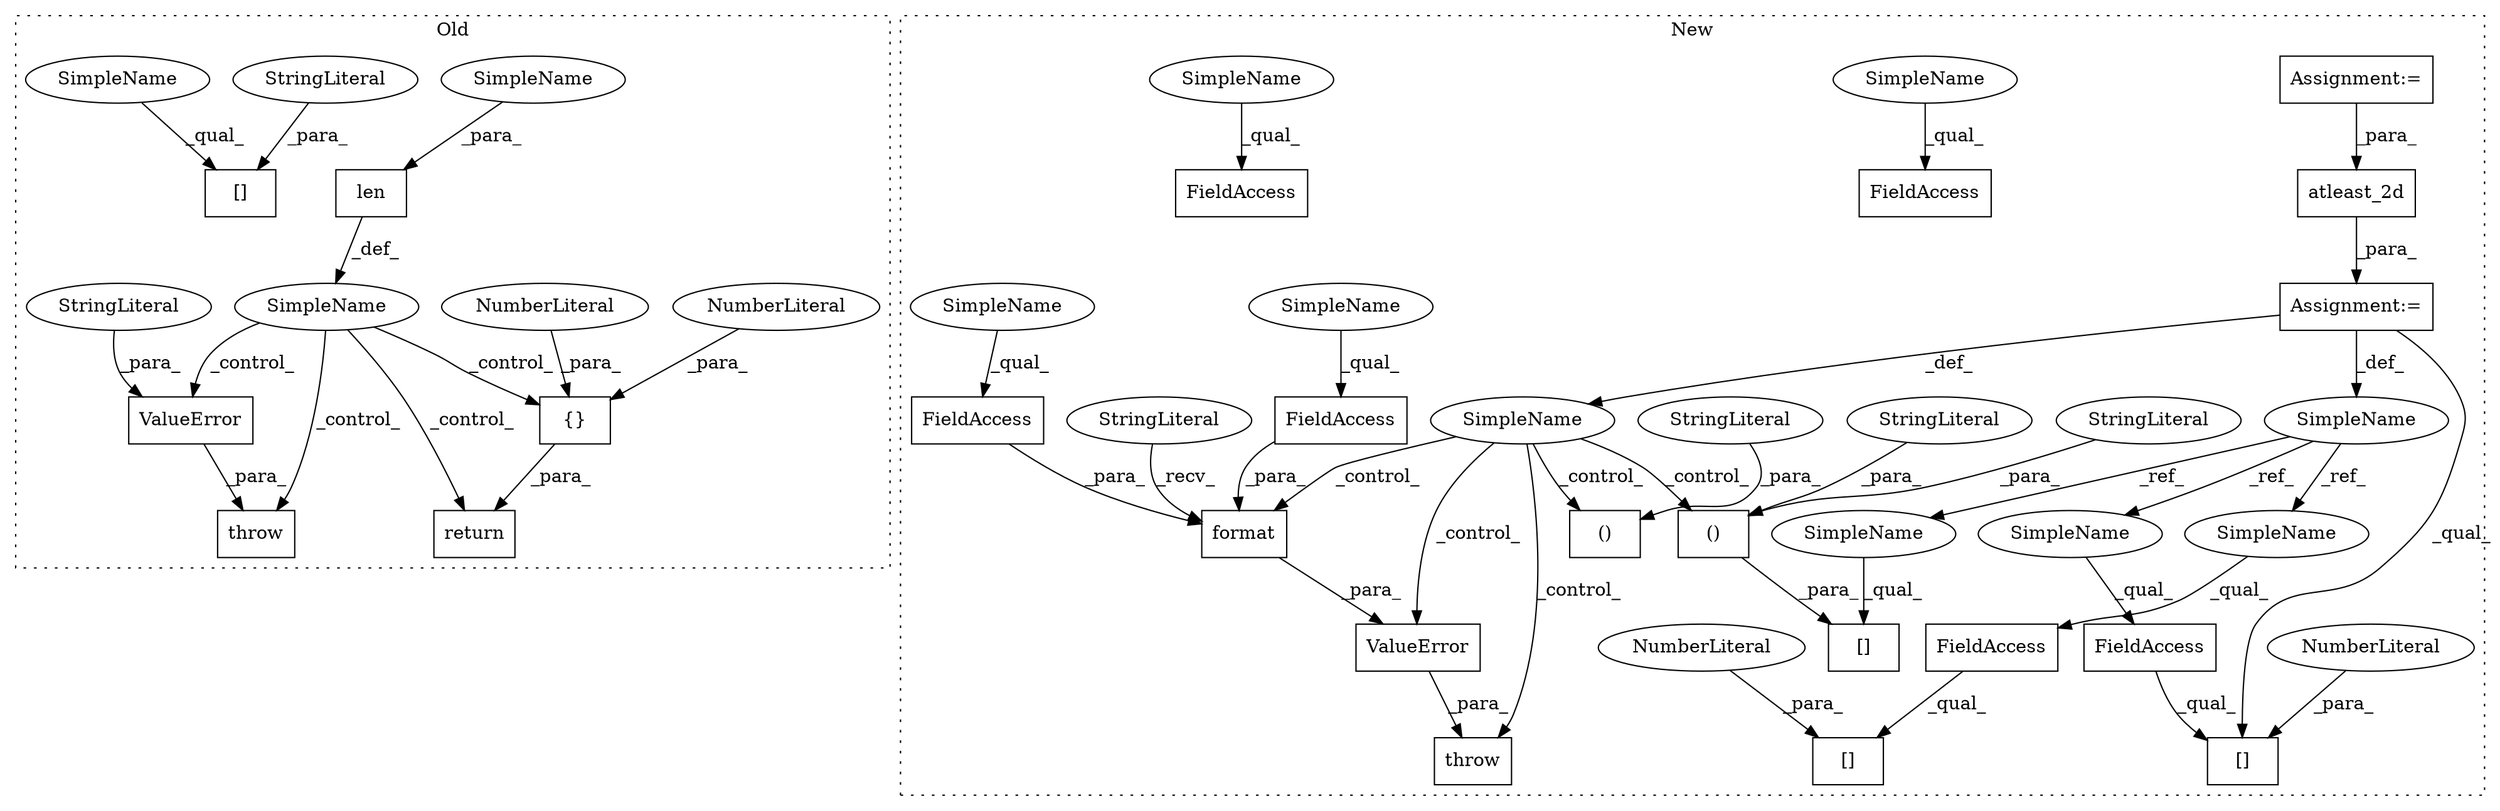 digraph G {
subgraph cluster0 {
1 [label="len" a="32" s="1209,1215" l="4,1" shape="box"];
21 [label="ValueError" a="32" s="1243,1277" l="11,1" shape="box"];
22 [label="SimpleName" a="42" s="" l="" shape="ellipse"];
23 [label="return" a="41" s="1290" l="7" shape="box"];
24 [label="{}" a="4" s="1441,1449" l="1,1" shape="box"];
25 [label="NumberLiteral" a="34" s="1444" l="1" shape="ellipse"];
26 [label="NumberLiteral" a="34" s="1446" l="1" shape="ellipse"];
27 [label="StringLiteral" a="45" s="1254" l="23" shape="ellipse"];
33 [label="throw" a="53" s="1237" l="6" shape="box"];
34 [label="[]" a="2" s="1393,1414" l="3,1" shape="box"];
35 [label="StringLiteral" a="45" s="1396" l="18" shape="ellipse"];
41 [label="SimpleName" a="42" s="1213" l="2" shape="ellipse"];
42 [label="SimpleName" a="42" s="1393" l="2" shape="ellipse"];
label = "Old";
style="dotted";
}
subgraph cluster1 {
2 [label="[]" a="2" s="1262,1272" l="9,1" shape="box"];
3 [label="NumberLiteral" a="34" s="1271" l="1" shape="ellipse"];
4 [label="FieldAccess" a="22" s="1262" l="8" shape="box"];
5 [label="Assignment:=" a="7" s="1231" l="1" shape="box"];
6 [label="FieldAccess" a="22" s="1409" l="8" shape="box"];
7 [label="SimpleName" a="42" s="1229" l="2" shape="ellipse"];
8 [label="[]" a="2" s="1409,1419" l="9,1" shape="box"];
9 [label="NumberLiteral" a="34" s="1418" l="1" shape="ellipse"];
10 [label="atleast_2d" a="32" s="1238,1251" l="11,1" shape="box"];
11 [label="ValueError" a="32" s="1300,1371" l="11,1" shape="box"];
12 [label="SimpleName" a="42" s="" l="" shape="ellipse"];
13 [label="throw" a="53" s="1294" l="6" shape="box"];
14 [label="format" a="32" s="1348,1370" l="7,1" shape="box"];
15 [label="FieldAccess" a="22" s="1355" l="7" shape="box"];
16 [label="FieldAccess" a="22" s="1363" l="7" shape="box"];
17 [label="FieldAccess" a="22" s="1429" l="7" shape="box"];
18 [label="FieldAccess" a="22" s="1421" l="7" shape="box"];
19 [label="StringLiteral" a="45" s="1311" l="36" shape="ellipse"];
20 [label="()" a="106" s="1687" l="47" shape="box"];
28 [label="StringLiteral" a="45" s="1687" l="18" shape="ellipse"];
29 [label="()" a="106" s="1615" l="61" shape="box"];
30 [label="StringLiteral" a="45" s="1629" l="18" shape="ellipse"];
31 [label="[]" a="2" s="1679,1734" l="8,2" shape="box"];
32 [label="StringLiteral" a="45" s="1718" l="16" shape="ellipse"];
36 [label="Assignment:=" a="7" s="1181" l="2" shape="box"];
37 [label="SimpleName" a="42" s="1421" l="3" shape="ellipse"];
38 [label="SimpleName" a="42" s="1363" l="3" shape="ellipse"];
39 [label="SimpleName" a="42" s="1429" l="3" shape="ellipse"];
40 [label="SimpleName" a="42" s="1355" l="3" shape="ellipse"];
43 [label="SimpleName" a="42" s="1409" l="2" shape="ellipse"];
44 [label="SimpleName" a="42" s="1262" l="2" shape="ellipse"];
45 [label="SimpleName" a="42" s="1679" l="2" shape="ellipse"];
label = "New";
style="dotted";
}
1 -> 22 [label="_def_"];
3 -> 2 [label="_para_"];
4 -> 2 [label="_qual_"];
5 -> 7 [label="_def_"];
5 -> 8 [label="_qual_"];
5 -> 12 [label="_def_"];
6 -> 8 [label="_qual_"];
7 -> 43 [label="_ref_"];
7 -> 45 [label="_ref_"];
7 -> 44 [label="_ref_"];
9 -> 8 [label="_para_"];
10 -> 5 [label="_para_"];
11 -> 13 [label="_para_"];
12 -> 20 [label="_control_"];
12 -> 29 [label="_control_"];
12 -> 14 [label="_control_"];
12 -> 11 [label="_control_"];
12 -> 13 [label="_control_"];
14 -> 11 [label="_para_"];
15 -> 14 [label="_para_"];
16 -> 14 [label="_para_"];
19 -> 14 [label="_recv_"];
20 -> 31 [label="_para_"];
21 -> 33 [label="_para_"];
22 -> 23 [label="_control_"];
22 -> 21 [label="_control_"];
22 -> 33 [label="_control_"];
22 -> 24 [label="_control_"];
24 -> 23 [label="_para_"];
25 -> 24 [label="_para_"];
26 -> 24 [label="_para_"];
27 -> 21 [label="_para_"];
28 -> 20 [label="_para_"];
30 -> 29 [label="_para_"];
32 -> 20 [label="_para_"];
35 -> 34 [label="_para_"];
36 -> 10 [label="_para_"];
37 -> 18 [label="_qual_"];
38 -> 16 [label="_qual_"];
39 -> 17 [label="_qual_"];
40 -> 15 [label="_qual_"];
41 -> 1 [label="_para_"];
42 -> 34 [label="_qual_"];
43 -> 6 [label="_qual_"];
44 -> 4 [label="_qual_"];
45 -> 31 [label="_qual_"];
}